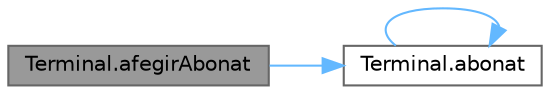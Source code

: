 digraph "Terminal.afegirAbonat"
{
 // LATEX_PDF_SIZE
  bgcolor="transparent";
  edge [fontname=Helvetica,fontsize=10,labelfontname=Helvetica,labelfontsize=10];
  node [fontname=Helvetica,fontsize=10,shape=box,height=0.2,width=0.4];
  rankdir="LR";
  Node1 [id="Node000001",label="Terminal.afegirAbonat",height=0.2,width=0.4,color="gray40", fillcolor="grey60", style="filled", fontcolor="black",tooltip="Afegeix un abonat al conjunt d'abonats del terminal."];
  Node1 -> Node2 [id="edge1_Node000001_Node000002",color="steelblue1",style="solid",tooltip=" "];
  Node2 [id="Node000002",label="Terminal.abonat",height=0.2,width=0.4,color="grey40", fillcolor="white", style="filled",URL="$class_terminal.html#a6b278660845b0e75c8cf979580b99ddd",tooltip="Diu si un abonat és abonat del terminal."];
  Node2 -> Node2 [id="edge2_Node000002_Node000002",color="steelblue1",style="solid",tooltip=" "];
}
